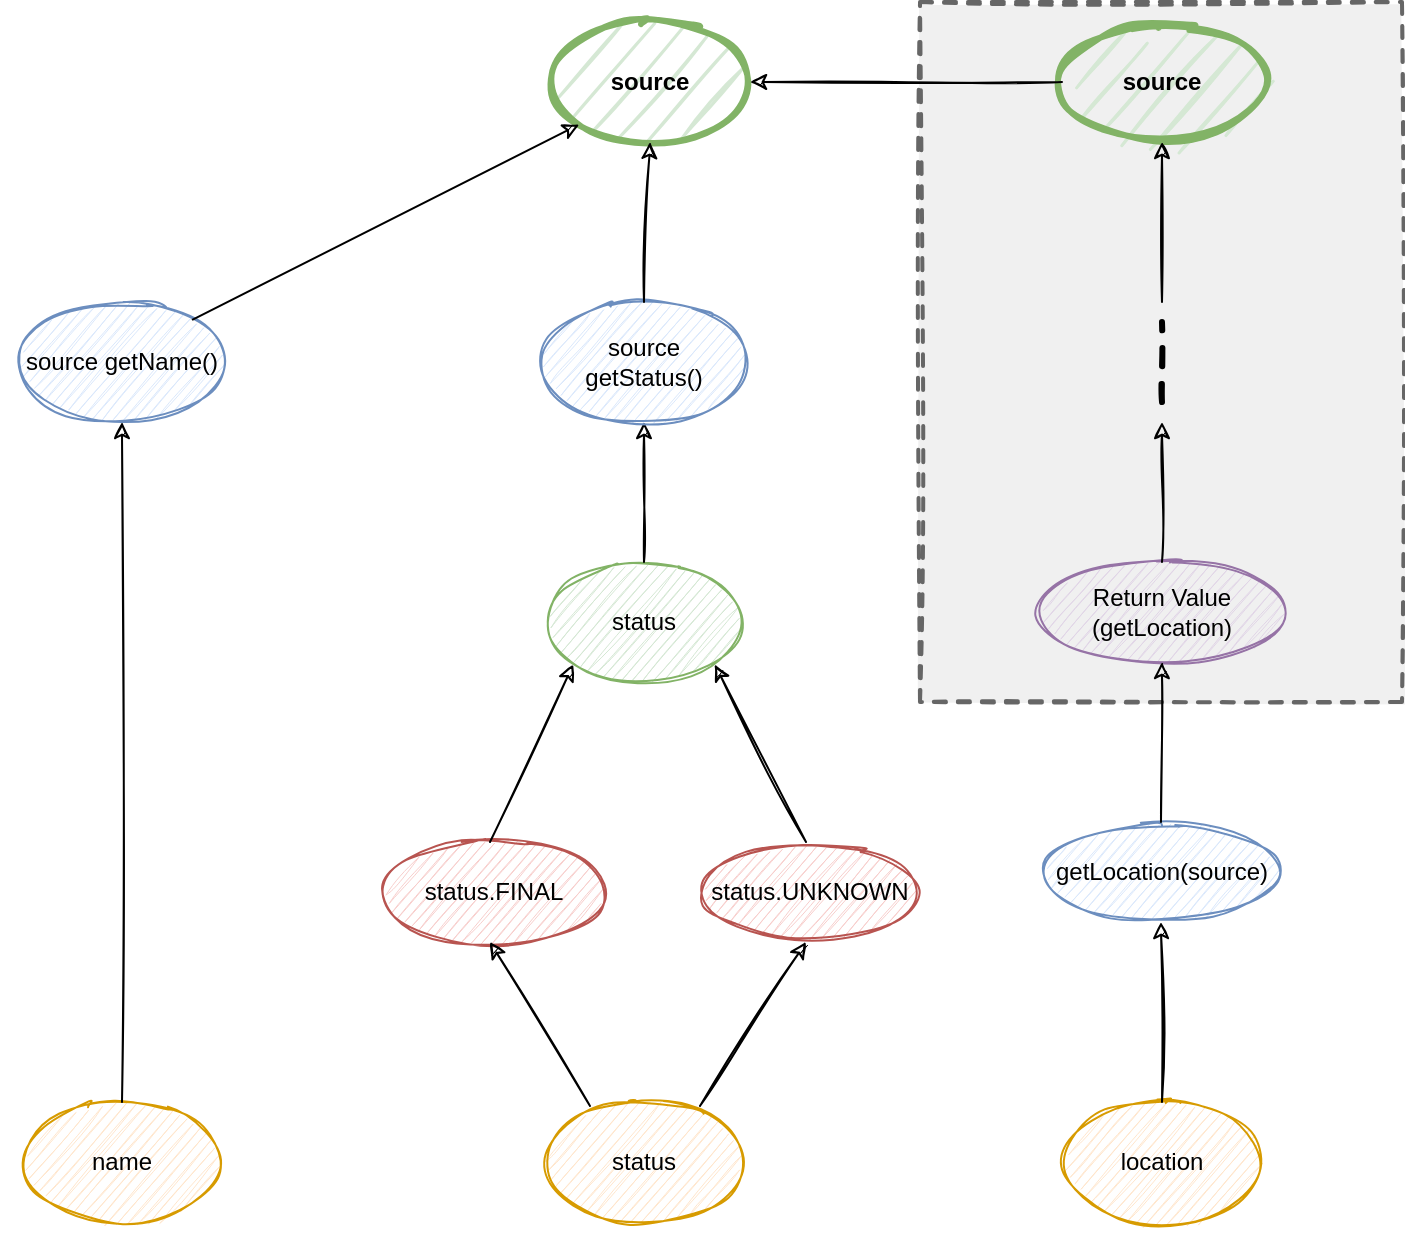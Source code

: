 <mxfile version="14.4.8" type="github">
  <diagram id="rYhMgfwNKbTofmugoh7U" name="Page-1">
    <mxGraphModel dx="830" dy="588" grid="1" gridSize="10" guides="1" tooltips="1" connect="1" arrows="1" fold="1" page="1" pageScale="1" pageWidth="827" pageHeight="1169" background="none" math="0" shadow="0">
      <root>
        <mxCell id="0" />
        <mxCell id="1" parent="0" />
        <mxCell id="-3vk_c2Lp5YfWhD3Yw9H-13" value="" style="rounded=0;whiteSpace=wrap;html=1;dashed=1;sketch=1;strokeWidth=2;strokeColor=#666666;fontColor=#333333;fillStyle=solid;fillColor=#F0F0F0;" vertex="1" parent="1">
          <mxGeometry x="549" y="20" width="241" height="350" as="geometry" />
        </mxCell>
        <mxCell id="7d4OW412Z7Q2IF9BUur--5" value="name" style="ellipse;whiteSpace=wrap;html=1;fillColor=#ffe6cc;strokeColor=#d79b00;sketch=1;" parent="1" vertex="1">
          <mxGeometry x="100" y="570" width="100" height="60" as="geometry" />
        </mxCell>
        <mxCell id="7d4OW412Z7Q2IF9BUur--6" value="status" style="ellipse;whiteSpace=wrap;html=1;fillColor=#ffe6cc;strokeColor=#d79b00;sketch=1;" parent="1" vertex="1">
          <mxGeometry x="361" y="570" width="100" height="60" as="geometry" />
        </mxCell>
        <mxCell id="7d4OW412Z7Q2IF9BUur--7" value="location" style="ellipse;whiteSpace=wrap;html=1;fillColor=#ffe6cc;strokeColor=#d79b00;sketch=1;" parent="1" vertex="1">
          <mxGeometry x="620" y="570" width="100" height="60" as="geometry" />
        </mxCell>
        <mxCell id="7d4OW412Z7Q2IF9BUur--8" value="status.FINAL" style="ellipse;whiteSpace=wrap;html=1;fillColor=#f8cecc;strokeColor=#b85450;sketch=1;" parent="1" vertex="1">
          <mxGeometry x="279" y="440" width="114" height="50" as="geometry" />
        </mxCell>
        <mxCell id="7d4OW412Z7Q2IF9BUur--9" value="status.UNKNOWN" style="ellipse;whiteSpace=wrap;html=1;fillColor=#f8cecc;strokeColor=#b85450;sketch=1;" parent="1" vertex="1">
          <mxGeometry x="439" y="440" width="110" height="50" as="geometry" />
        </mxCell>
        <mxCell id="7d4OW412Z7Q2IF9BUur--10" value="&lt;b&gt;source&lt;/b&gt;" style="ellipse;whiteSpace=wrap;html=1;sketch=1;fillColor=#d5e8d4;strokeColor=#82b366;strokeWidth=3;" parent="1" vertex="1">
          <mxGeometry x="364" y="30" width="100" height="60" as="geometry" />
        </mxCell>
        <mxCell id="7d4OW412Z7Q2IF9BUur--11" value="" style="endArrow=classic;html=1;entryX=0.5;entryY=1;entryDx=0;entryDy=0;exitX=0.78;exitY=0.033;exitDx=0;exitDy=0;exitPerimeter=0;sketch=1;" parent="1" source="7d4OW412Z7Q2IF9BUur--6" edge="1">
          <mxGeometry width="50" height="50" relative="1" as="geometry">
            <mxPoint x="497" y="560" as="sourcePoint" />
            <mxPoint x="492" y="490" as="targetPoint" />
          </mxGeometry>
        </mxCell>
        <mxCell id="7d4OW412Z7Q2IF9BUur--12" value="" style="endArrow=classic;html=1;entryX=0.5;entryY=1;entryDx=0;entryDy=0;exitX=0.23;exitY=0.033;exitDx=0;exitDy=0;exitPerimeter=0;sketch=1;" parent="1" source="7d4OW412Z7Q2IF9BUur--6" edge="1">
          <mxGeometry width="50" height="50" relative="1" as="geometry">
            <mxPoint x="337" y="540" as="sourcePoint" />
            <mxPoint x="334" y="490" as="targetPoint" />
          </mxGeometry>
        </mxCell>
        <mxCell id="7d4OW412Z7Q2IF9BUur--13" value="" style="endArrow=classic;html=1;exitX=0.5;exitY=0;exitDx=0;exitDy=0;sketch=1;entryX=0.5;entryY=1;entryDx=0;entryDy=0;" parent="1" source="7d4OW412Z7Q2IF9BUur--5" target="-3vk_c2Lp5YfWhD3Yw9H-1" edge="1">
          <mxGeometry width="50" height="50" relative="1" as="geometry">
            <mxPoint x="170" y="430" as="sourcePoint" />
            <mxPoint x="230" y="310" as="targetPoint" />
          </mxGeometry>
        </mxCell>
        <mxCell id="7d4OW412Z7Q2IF9BUur--15" value="" style="endArrow=classic;html=1;entryX=0.5;entryY=1;entryDx=0;entryDy=0;exitX=0.5;exitY=0;exitDx=0;exitDy=0;sketch=1;" parent="1" source="7d4OW412Z7Q2IF9BUur--7" target="7d4OW412Z7Q2IF9BUur--16" edge="1">
          <mxGeometry width="50" height="50" relative="1" as="geometry">
            <mxPoint x="670" y="470" as="sourcePoint" />
            <mxPoint x="730.793" y="387.441" as="targetPoint" />
          </mxGeometry>
        </mxCell>
        <mxCell id="7d4OW412Z7Q2IF9BUur--16" value="getLocation(source)" style="ellipse;whiteSpace=wrap;html=1;fillColor=#dae8fc;strokeColor=#6c8ebf;sketch=1;" parent="1" vertex="1">
          <mxGeometry x="609.5" y="430" width="120" height="50" as="geometry" />
        </mxCell>
        <mxCell id="7d4OW412Z7Q2IF9BUur--17" value="status" style="ellipse;whiteSpace=wrap;html=1;fillColor=#d5e8d4;strokeColor=#82b366;sketch=1;" parent="1" vertex="1">
          <mxGeometry x="361" y="300" width="100" height="60" as="geometry" />
        </mxCell>
        <mxCell id="7d4OW412Z7Q2IF9BUur--18" value="" style="endArrow=classic;html=1;sketch=1;entryX=0.5;entryY=1;entryDx=0;entryDy=0;" parent="1" source="7d4OW412Z7Q2IF9BUur--17" target="-3vk_c2Lp5YfWhD3Yw9H-3" edge="1">
          <mxGeometry width="50" height="50" relative="1" as="geometry">
            <mxPoint x="540" y="190" as="sourcePoint" />
            <mxPoint x="414" y="230" as="targetPoint" />
          </mxGeometry>
        </mxCell>
        <mxCell id="7d4OW412Z7Q2IF9BUur--20" value="" style="endArrow=classic;html=1;entryX=0;entryY=1;entryDx=0;entryDy=0;exitX=0.5;exitY=0;exitDx=0;exitDy=0;sketch=1;" parent="1" target="7d4OW412Z7Q2IF9BUur--17" edge="1">
          <mxGeometry width="50" height="50" relative="1" as="geometry">
            <mxPoint x="334" y="440" as="sourcePoint" />
            <mxPoint x="377" y="288.02" as="targetPoint" />
          </mxGeometry>
        </mxCell>
        <mxCell id="7d4OW412Z7Q2IF9BUur--21" value="" style="endArrow=classic;html=1;entryX=1;entryY=1;entryDx=0;entryDy=0;exitX=0.5;exitY=0;exitDx=0;exitDy=0;sketch=1;" parent="1" target="7d4OW412Z7Q2IF9BUur--17" edge="1">
          <mxGeometry width="50" height="50" relative="1" as="geometry">
            <mxPoint x="492" y="440" as="sourcePoint" />
            <mxPoint x="527" y="338.02" as="targetPoint" />
          </mxGeometry>
        </mxCell>
        <mxCell id="-3vk_c2Lp5YfWhD3Yw9H-1" value="source getName()" style="ellipse;whiteSpace=wrap;html=1;fillColor=#dae8fc;strokeColor=#6c8ebf;sketch=1;" vertex="1" parent="1">
          <mxGeometry x="100" y="170" width="100" height="60" as="geometry" />
        </mxCell>
        <mxCell id="-3vk_c2Lp5YfWhD3Yw9H-2" value="" style="endArrow=classic;html=1;exitX=1;exitY=0;exitDx=0;exitDy=0;sketch=1;entryX=0;entryY=1;entryDx=0;entryDy=0;" edge="1" parent="1" source="-3vk_c2Lp5YfWhD3Yw9H-1" target="7d4OW412Z7Q2IF9BUur--10">
          <mxGeometry width="50" height="50" relative="1" as="geometry">
            <mxPoint x="264" y="250" as="sourcePoint" />
            <mxPoint x="364" y="90" as="targetPoint" />
          </mxGeometry>
        </mxCell>
        <mxCell id="-3vk_c2Lp5YfWhD3Yw9H-3" value="&lt;span&gt;source getStatus()&lt;/span&gt;" style="ellipse;whiteSpace=wrap;html=1;fillColor=#dae8fc;strokeColor=#6c8ebf;sketch=1;" vertex="1" parent="1">
          <mxGeometry x="361" y="170" width="100" height="60" as="geometry" />
        </mxCell>
        <mxCell id="-3vk_c2Lp5YfWhD3Yw9H-4" value="" style="endArrow=classic;html=1;sketch=1;entryX=0.5;entryY=1;entryDx=0;entryDy=0;exitX=0.5;exitY=0;exitDx=0;exitDy=0;" edge="1" parent="1" source="-3vk_c2Lp5YfWhD3Yw9H-3" target="7d4OW412Z7Q2IF9BUur--10">
          <mxGeometry width="50" height="50" relative="1" as="geometry">
            <mxPoint x="420" y="130" as="sourcePoint" />
            <mxPoint x="420" y="60" as="targetPoint" />
          </mxGeometry>
        </mxCell>
        <mxCell id="-3vk_c2Lp5YfWhD3Yw9H-5" value="Return Value (getLocation)" style="ellipse;whiteSpace=wrap;html=1;fillColor=#e1d5e7;strokeColor=#9673a6;sketch=1;" vertex="1" parent="1">
          <mxGeometry x="610" y="300" width="120" height="50" as="geometry" />
        </mxCell>
        <mxCell id="-3vk_c2Lp5YfWhD3Yw9H-6" value="&lt;span&gt;source&lt;/span&gt;" style="ellipse;whiteSpace=wrap;html=1;sketch=1;fillColor=#d5e8d4;strokeColor=#82b366;strokeWidth=3;fontStyle=1" vertex="1" parent="1">
          <mxGeometry x="620" y="30" width="100" height="60" as="geometry" />
        </mxCell>
        <mxCell id="-3vk_c2Lp5YfWhD3Yw9H-7" value="" style="endArrow=classic;html=1;exitX=0.5;exitY=0;exitDx=0;exitDy=0;sketch=1;entryX=0.5;entryY=1;entryDx=0;entryDy=0;" edge="1" parent="1" source="7d4OW412Z7Q2IF9BUur--16" target="-3vk_c2Lp5YfWhD3Yw9H-5">
          <mxGeometry width="50" height="50" relative="1" as="geometry">
            <mxPoint x="660" y="390" as="sourcePoint" />
            <mxPoint x="730" y="400" as="targetPoint" />
          </mxGeometry>
        </mxCell>
        <mxCell id="-3vk_c2Lp5YfWhD3Yw9H-8" value="" style="endArrow=classic;html=1;exitX=0.5;exitY=0;exitDx=0;exitDy=0;sketch=1;" edge="1" parent="1" source="-3vk_c2Lp5YfWhD3Yw9H-5">
          <mxGeometry width="50" height="50" relative="1" as="geometry">
            <mxPoint x="650" y="220" as="sourcePoint" />
            <mxPoint x="670" y="230" as="targetPoint" />
          </mxGeometry>
        </mxCell>
        <mxCell id="-3vk_c2Lp5YfWhD3Yw9H-10" value="" style="endArrow=classic;html=1;sketch=1;entryX=0.5;entryY=1;entryDx=0;entryDy=0;" edge="1" parent="1" target="-3vk_c2Lp5YfWhD3Yw9H-6">
          <mxGeometry width="50" height="50" relative="1" as="geometry">
            <mxPoint x="670" y="170" as="sourcePoint" />
            <mxPoint x="660" y="50" as="targetPoint" />
          </mxGeometry>
        </mxCell>
        <mxCell id="-3vk_c2Lp5YfWhD3Yw9H-12" value="" style="endArrow=none;html=1;sketch=1;startArrow=none;startFill=0;endFill=0;dashed=1;strokeWidth=3;" edge="1" parent="1">
          <mxGeometry width="50" height="50" relative="1" as="geometry">
            <mxPoint x="670" y="220" as="sourcePoint" />
            <mxPoint x="670" y="180" as="targetPoint" />
          </mxGeometry>
        </mxCell>
        <mxCell id="-3vk_c2Lp5YfWhD3Yw9H-15" value="" style="endArrow=classic;html=1;sketch=1;entryX=1;entryY=0.5;entryDx=0;entryDy=0;exitX=0;exitY=0.5;exitDx=0;exitDy=0;" edge="1" parent="1" source="-3vk_c2Lp5YfWhD3Yw9H-6" target="7d4OW412Z7Q2IF9BUur--10">
          <mxGeometry width="50" height="50" relative="1" as="geometry">
            <mxPoint x="510" y="60" as="sourcePoint" />
            <mxPoint x="510" y="-20" as="targetPoint" />
          </mxGeometry>
        </mxCell>
        <mxCell id="-3vk_c2Lp5YfWhD3Yw9H-17" value="" style="endArrow=none;html=1;strokeWidth=1;fontColor=#FFFFFF;strokeColor=#FFFFFF;" edge="1" parent="1">
          <mxGeometry width="50" height="50" relative="1" as="geometry">
            <mxPoint x="100" y="640" as="sourcePoint" />
            <mxPoint x="730" y="640" as="targetPoint" />
          </mxGeometry>
        </mxCell>
        <mxCell id="-3vk_c2Lp5YfWhD3Yw9H-18" value="" style="endArrow=none;html=1;strokeWidth=1;fontColor=#FFFFFF;strokeColor=#FFFFFF;" edge="1" parent="1">
          <mxGeometry width="50" height="50" relative="1" as="geometry">
            <mxPoint x="90" y="630" as="sourcePoint" />
            <mxPoint x="90" y="170" as="targetPoint" />
          </mxGeometry>
        </mxCell>
      </root>
    </mxGraphModel>
  </diagram>
</mxfile>
